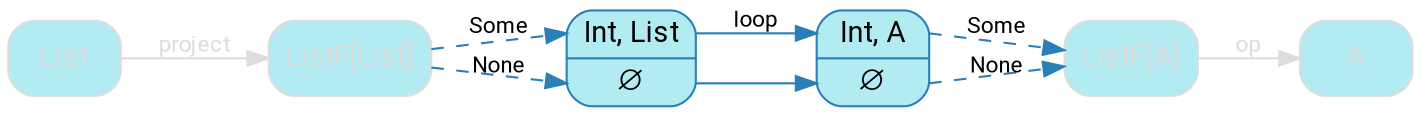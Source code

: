 digraph {
    bgcolor=transparent
    splines=false
    rankdir=LR

    // Default theme: disabled
    node[shape="rectangle" style="rounded,filled" color="#dddddd" fillcolor="#b2ebf2" fontcolor="#dddddd" fontname="Segoe UI,Roboto,Helvetica,Arial,sans-serif"]
    edge [color="#dddddd" fontcolor="#dddddd" fontname="Segoe UI,Roboto,Helvetica,Arial,sans-serif" fontsize=11]

    ListStruct[shape=record label="<cons> Int, List| <nil> ∅" color="#2980B9" fillcolor="#b2ebf2" fontcolor="#000000"]
    ListStruct2[shape=record label="<cons> Int, A| <nil> ∅" color="#2980B9" fillcolor="#b2ebf2" fontcolor="#000000"]
    ListFList[label="ListF[List]"]
    ListFA[label="ListF[A]"]

    List             -> ListFList [label=project]
    ListFList        -> ListStruct:cons [style=dashed label=Some color="#2980B9" fontcolor="#000000"]
    ListFList        -> ListStruct:nil [style=dashed label=None color="#2980B9" fontcolor="#000000"]
    ListStruct:cons  -> ListStruct2:cons [label=loop color="#2980B9" fontcolor="#000000"]
    ListStruct:nil   -> ListStruct2:nil [color="#2980B9" fontcolor="#000000"]
    ListStruct2:cons -> ListFA [style=dashed label=Some color="#2980B9" fontcolor="#000000"]
    ListStruct2:nil  -> ListFA [style=dashed label=None color="#2980B9" fontcolor="#000000"]
    ListFA           -> A [label=op]
}
